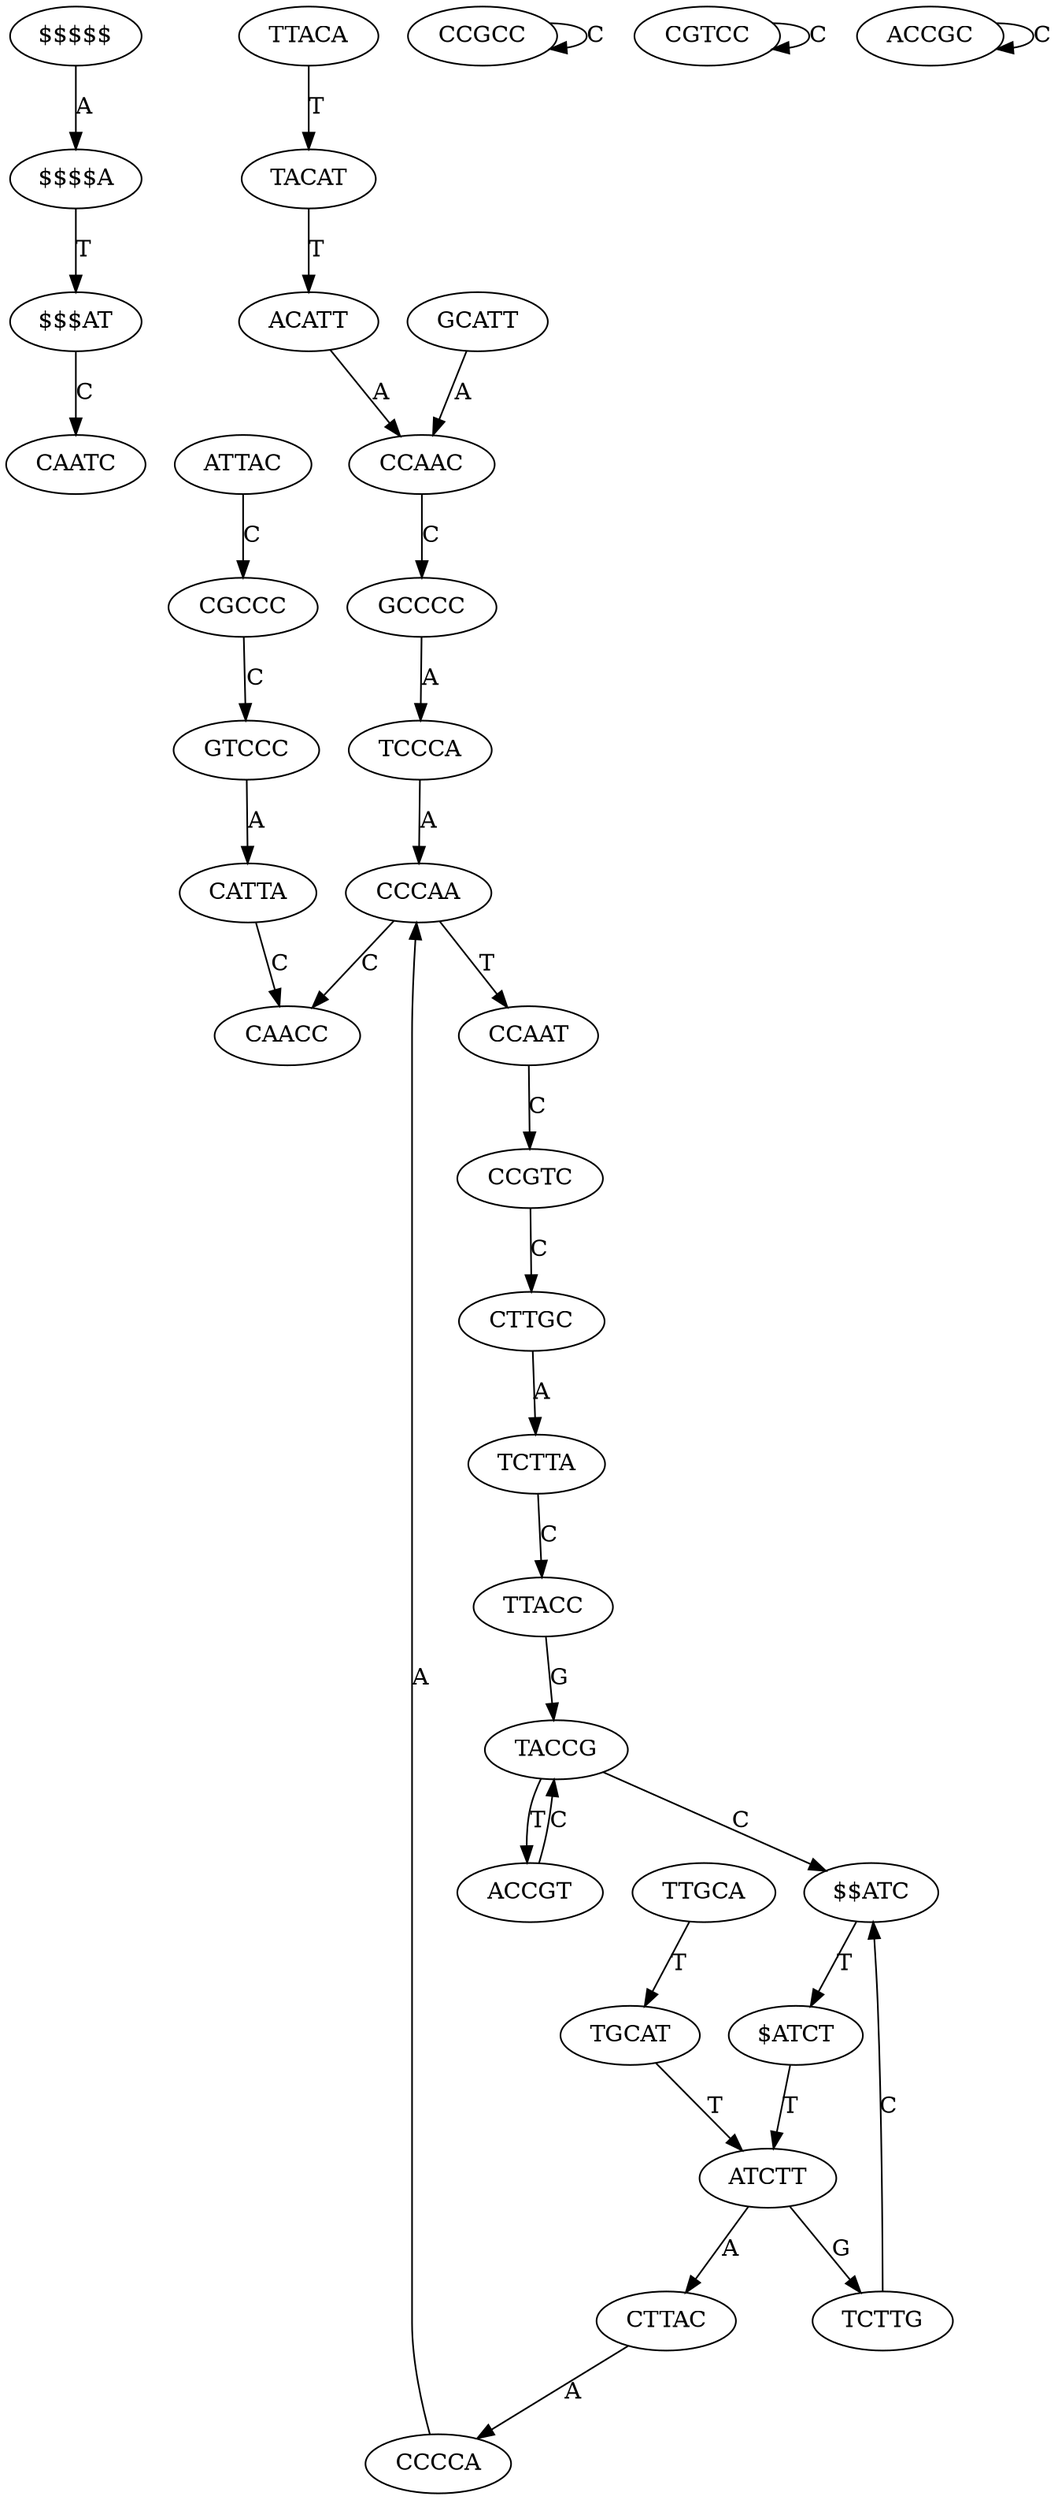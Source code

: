 digraph sample{
	"$$$$$" -> "$$$$A" [ label = "A" ];
	"$$$$A" -> "$$$AT" [ label = "T" ];
	"$$$AT" -> "CAATC" [ label = "C" ];
	"CCCAA" -> "CAACC" [ label = "C" ];
	"CCCAA" -> "CCAAT" [ label = "T" ];
	"CCAAT" -> "CCGTC" [ label = "C" ];
	"CCGTC" -> "CTTGC" [ label = "C" ];
	"CTTGC" -> "TCTTA" [ label = "A" ];
	"TCTTA" -> "TTACC" [ label = "C" ];
	"TTACC" -> "TACCG" [ label = "G" ];
	"TACCG" -> "ACCGT" [ label = "T" ];
	"ACCGT" -> "TACCG" [ label = "C" ];
	"TACCG" -> "$$ATC" [ label = "C" ];
	"$$ATC" -> "$ATCT" [ label = "T" ];
	"$ATCT" -> "ATCTT" [ label = "T" ];
	"ATCTT" -> "TCTTG" [ label = "G" ];
	"TCTTG" -> "$$ATC" [ label = "C" ];
	"TTACA" -> "TACAT" [ label = "T" ];
	"TACAT" -> "ACATT" [ label = "T" ];
	"ACATT" -> "CCAAC" [ label = "A" ];
	"CCAAC" -> "GCCCC" [ label = "C" ];
	"GCCCC" -> "TCCCA" [ label = "A" ];
	"TCCCA" -> "CCCAA" [ label = "A" ];
	"CCCCA" -> "CCCAA" [ label = "A" ];
	"TTGCA" -> "TGCAT" [ label = "T" ];
	"TGCAT" -> "ATCTT" [ label = "T" ];
	"ATCTT" -> "CTTAC" [ label = "A" ];
	"CTTAC" -> "CCCCA" [ label = "A" ];
	"CATTA" -> "CAACC" [ label = "C" ];
	"ATTAC" -> "CGCCC" [ label = "C" ];
	"CGCCC" -> "GTCCC" [ label = "C" ];
	"GTCCC" -> "CATTA" [ label = "A" ];
	"CCGCC" -> "CCGCC" [ label = "C" ];
	"CGTCC" -> "CGTCC" [ label = "C" ];
	"ACCGC" -> "ACCGC" [ label = "C" ];
	"GCATT" -> "CCAAC" [ label = "A" ];
}